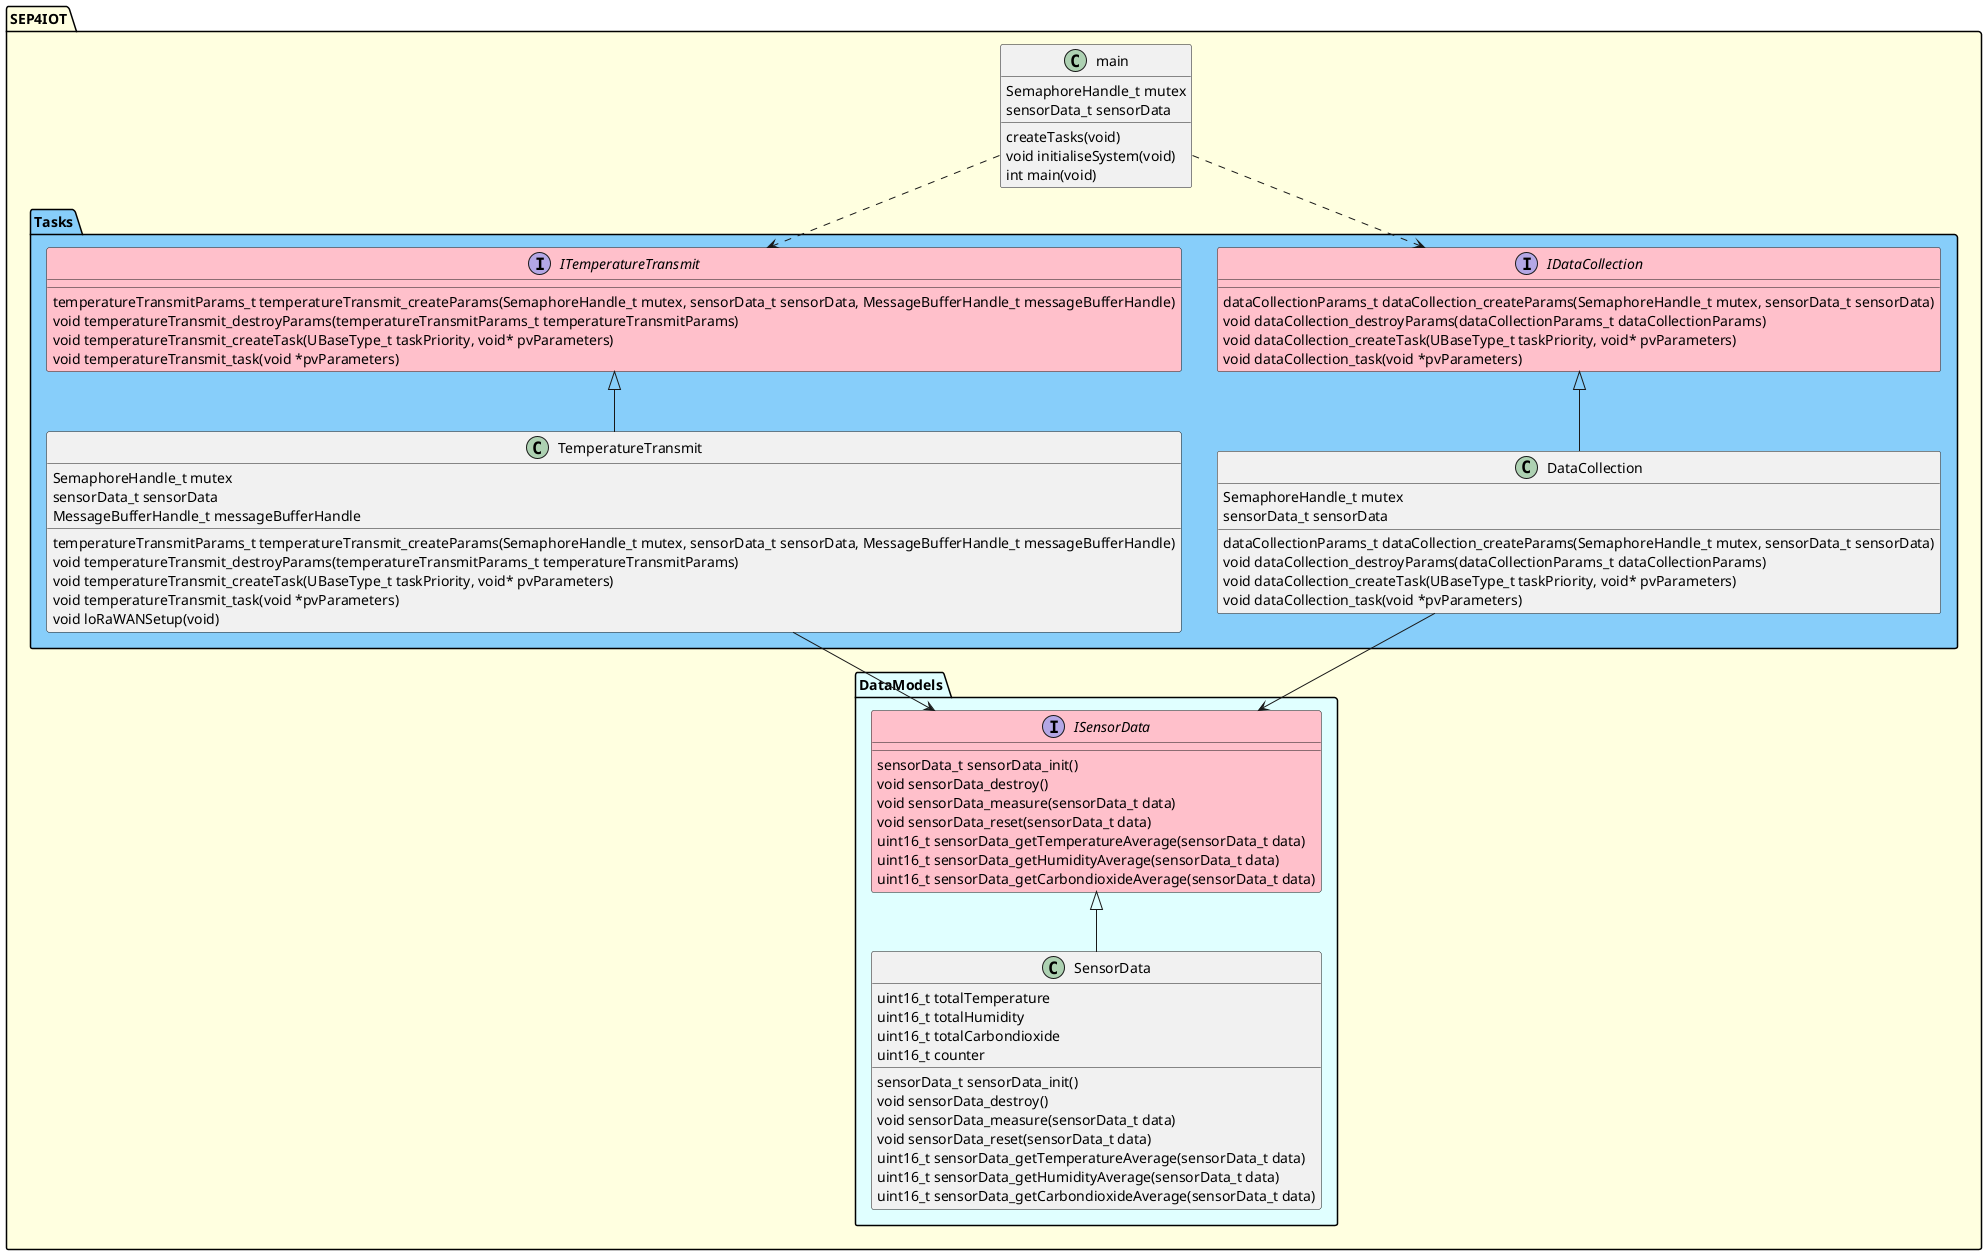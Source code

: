 @startuml ClassDiagram
namespace SEP4IOT #LightYellow {
    class main {
        {field} SemaphoreHandle_t mutex
        {field} sensorData_t sensorData
        {method} createTasks(void)
        {method} void initialiseSystem(void)
        {method} int main(void)
    }

    namespace DataModels #LightCyan {
        interface ISensorData #Pink {
            {method} sensorData_t sensorData_init()
            {method} void sensorData_destroy()
            {method} void sensorData_measure(sensorData_t data)
            {method} void sensorData_reset(sensorData_t data)
            {method} uint16_t sensorData_getTemperatureAverage(sensorData_t data)
            {method} uint16_t sensorData_getHumidityAverage(sensorData_t data)
            {method} uint16_t sensorData_getCarbondioxideAverage(sensorData_t data)
        }
        
        class SensorData {
            {field} uint16_t totalTemperature
            {field} uint16_t totalHumidity
            {field} uint16_t totalCarbondioxide
            {field} uint16_t counter
            {method} sensorData_t sensorData_init()
            {method} void sensorData_destroy()
            {method} void sensorData_measure(sensorData_t data)
            {method} void sensorData_reset(sensorData_t data)
            {method} uint16_t sensorData_getTemperatureAverage(sensorData_t data)
            {method} uint16_t sensorData_getHumidityAverage(sensorData_t data)
            {method} uint16_t sensorData_getCarbondioxideAverage(sensorData_t data)
        }
        ISensorData <|-- SensorData
    }
    namespace Tasks #LightSkyBlue {

        interface IDataCollection #Pink {
            {method} dataCollectionParams_t dataCollection_createParams(SemaphoreHandle_t mutex, sensorData_t sensorData)
            {method} void dataCollection_destroyParams(dataCollectionParams_t dataCollectionParams)
            {method} void dataCollection_createTask(UBaseType_t taskPriority, void* pvParameters)
            {method} void dataCollection_task(void *pvParameters)
        }

        class DataCollection{
            {field} SemaphoreHandle_t mutex
            {field} sensorData_t sensorData
            {method} dataCollectionParams_t dataCollection_createParams(SemaphoreHandle_t mutex, sensorData_t sensorData)
            {method} void dataCollection_destroyParams(dataCollectionParams_t dataCollectionParams)
            {method} void dataCollection_createTask(UBaseType_t taskPriority, void* pvParameters)
            {method} void dataCollection_task(void *pvParameters)
        }

        interface ITemperatureTransmit #Pink {
            {method} temperatureTransmitParams_t temperatureTransmit_createParams(SemaphoreHandle_t mutex, sensorData_t sensorData, MessageBufferHandle_t messageBufferHandle)
            {method} void temperatureTransmit_destroyParams(temperatureTransmitParams_t temperatureTransmitParams)
            {method} void temperatureTransmit_createTask(UBaseType_t taskPriority, void* pvParameters)
            {method} void temperatureTransmit_task(void *pvParameters)
        }

        class TemperatureTransmit {
            {field} SemaphoreHandle_t mutex
            {field} sensorData_t sensorData
            {field} MessageBufferHandle_t messageBufferHandle
            {method} temperatureTransmitParams_t temperatureTransmit_createParams(SemaphoreHandle_t mutex, sensorData_t sensorData, MessageBufferHandle_t messageBufferHandle)
            {method} void temperatureTransmit_destroyParams(temperatureTransmitParams_t temperatureTransmitParams)
            {method} void temperatureTransmit_createTask(UBaseType_t taskPriority, void* pvParameters)
            {method} void temperatureTransmit_task(void *pvParameters)
            {method} void loRaWANSetup(void)
        }

        ITemperatureTransmit <|-- TemperatureTransmit
        IDataCollection <|-- DataCollection
    }

    SEP4IOT.main ..> SEP4IOT.Tasks.ITemperatureTransmit
    SEP4IOT.main ..> SEP4IOT.Tasks.IDataCollection
    SEP4IOT.Tasks.TemperatureTransmit --> SEP4IOT.DataModels.ISensorData
    SEP4IOT.Tasks.DataCollection --> SEP4IOT.DataModels.ISensorData
}
@enduml
